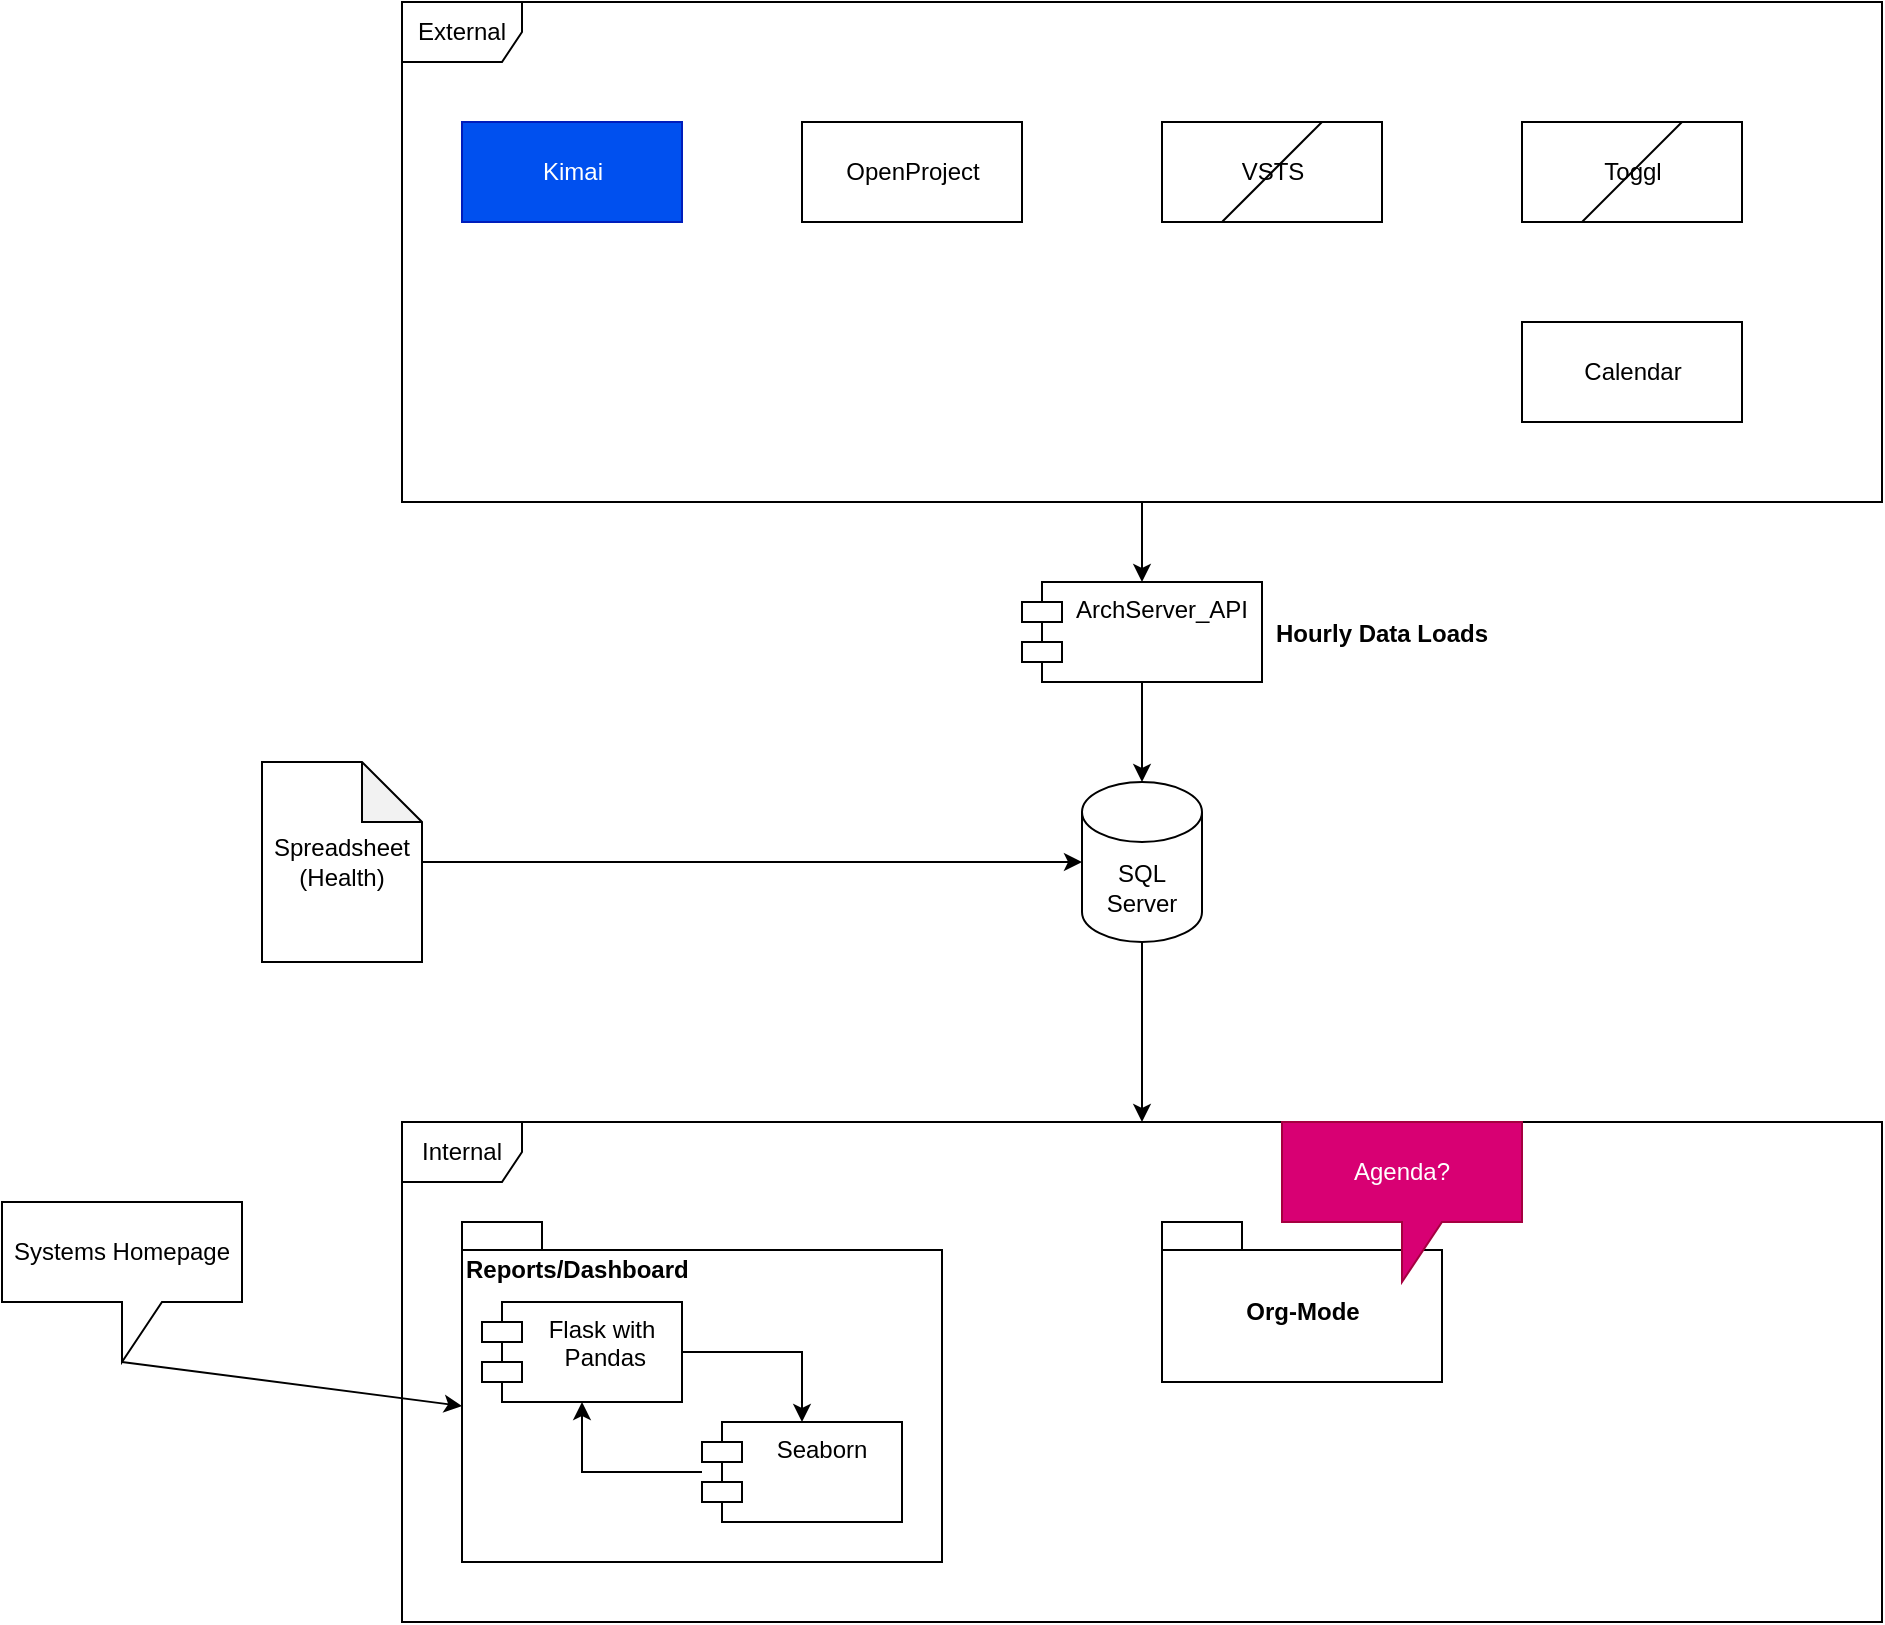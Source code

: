 <mxfile version="14.5.1" type="device"><diagram id="axEpJ_KdGped2NSdyggn" name="Overall System"><mxGraphModel dx="2268" dy="845" grid="1" gridSize="10" guides="1" tooltips="1" connect="1" arrows="1" fold="1" page="1" pageScale="1" pageWidth="850" pageHeight="1100" math="0" shadow="0"><root><mxCell id="0"/><mxCell id="1" parent="0"/><mxCell id="dQ4BIGyPFAXHV9rwlkeu-21" value="ArchServer_API" style="shape=module;align=left;spacingLeft=20;align=center;verticalAlign=top;" vertex="1" parent="1"><mxGeometry x="340" y="350" width="120" height="50" as="geometry"/></mxCell><mxCell id="dQ4BIGyPFAXHV9rwlkeu-22" style="edgeStyle=orthogonalEdgeStyle;rounded=0;orthogonalLoop=1;jettySize=auto;html=1;entryX=0.5;entryY=0;entryDx=0;entryDy=0;" edge="1" parent="1" source="dQ4BIGyPFAXHV9rwlkeu-1" target="dQ4BIGyPFAXHV9rwlkeu-21"><mxGeometry relative="1" as="geometry"/></mxCell><mxCell id="dQ4BIGyPFAXHV9rwlkeu-1" value="External" style="shape=umlFrame;whiteSpace=wrap;html=1;" vertex="1" parent="1"><mxGeometry x="30" y="60" width="740" height="250" as="geometry"/></mxCell><mxCell id="dQ4BIGyPFAXHV9rwlkeu-10" style="edgeStyle=orthogonalEdgeStyle;rounded=0;orthogonalLoop=1;jettySize=auto;html=1;" edge="1" parent="1" source="dQ4BIGyPFAXHV9rwlkeu-2" target="dQ4BIGyPFAXHV9rwlkeu-9"><mxGeometry relative="1" as="geometry"/></mxCell><mxCell id="dQ4BIGyPFAXHV9rwlkeu-2" value="SQL Server" style="shape=cylinder3;whiteSpace=wrap;html=1;boundedLbl=1;backgroundOutline=1;size=15;" vertex="1" parent="1"><mxGeometry x="370" y="450" width="60" height="80" as="geometry"/></mxCell><mxCell id="dQ4BIGyPFAXHV9rwlkeu-3" value="Kimai" style="html=1;fillColor=#0050ef;strokeColor=#001DBC;fontColor=#ffffff;" vertex="1" parent="1"><mxGeometry x="60" y="120" width="110" height="50" as="geometry"/></mxCell><mxCell id="dQ4BIGyPFAXHV9rwlkeu-4" value="OpenProject" style="html=1;" vertex="1" parent="1"><mxGeometry x="230" y="120" width="110" height="50" as="geometry"/></mxCell><mxCell id="dQ4BIGyPFAXHV9rwlkeu-5" value="VSTS" style="html=1;" vertex="1" parent="1"><mxGeometry x="410" y="120" width="110" height="50" as="geometry"/></mxCell><mxCell id="dQ4BIGyPFAXHV9rwlkeu-6" value="Toggl" style="html=1;" vertex="1" parent="1"><mxGeometry x="590" y="120" width="110" height="50" as="geometry"/></mxCell><mxCell id="dQ4BIGyPFAXHV9rwlkeu-8" value="Hourly Data Loads" style="text;align=center;fontStyle=1;verticalAlign=middle;spacingLeft=3;spacingRight=3;strokeColor=none;rotatable=0;points=[[0,0.5],[1,0.5]];portConstraint=eastwest;" vertex="1" parent="1"><mxGeometry x="480" y="362" width="80" height="26" as="geometry"/></mxCell><mxCell id="dQ4BIGyPFAXHV9rwlkeu-9" value="Internal" style="shape=umlFrame;whiteSpace=wrap;html=1;" vertex="1" parent="1"><mxGeometry x="30" y="620" width="740" height="250" as="geometry"/></mxCell><mxCell id="dQ4BIGyPFAXHV9rwlkeu-12" value="Calendar" style="html=1;" vertex="1" parent="1"><mxGeometry x="590" y="220" width="110" height="50" as="geometry"/></mxCell><mxCell id="dQ4BIGyPFAXHV9rwlkeu-13" value="" style="endArrow=none;html=1;" edge="1" parent="1"><mxGeometry width="50" height="50" relative="1" as="geometry"><mxPoint x="440" y="170" as="sourcePoint"/><mxPoint x="490" y="120" as="targetPoint"/></mxGeometry></mxCell><mxCell id="dQ4BIGyPFAXHV9rwlkeu-14" value="" style="endArrow=none;html=1;" edge="1" parent="1"><mxGeometry width="50" height="50" relative="1" as="geometry"><mxPoint x="620" y="170" as="sourcePoint"/><mxPoint x="670" y="120" as="targetPoint"/></mxGeometry></mxCell><mxCell id="dQ4BIGyPFAXHV9rwlkeu-15" value="Org-Mode" style="shape=folder;fontStyle=1;spacingTop=10;tabWidth=40;tabHeight=14;tabPosition=left;html=1;" vertex="1" parent="1"><mxGeometry x="410" y="670" width="140" height="80" as="geometry"/></mxCell><mxCell id="dQ4BIGyPFAXHV9rwlkeu-16" value="Reports/Dashboard" style="shape=folder;fontStyle=1;spacingTop=10;tabWidth=40;tabHeight=14;tabPosition=left;html=1;align=left;verticalAlign=top;" vertex="1" parent="1"><mxGeometry x="60" y="670" width="240" height="170" as="geometry"/></mxCell><mxCell id="dQ4BIGyPFAXHV9rwlkeu-17" value="Agenda?" style="shape=callout;whiteSpace=wrap;html=1;perimeter=calloutPerimeter;fillColor=#d80073;strokeColor=#A50040;fontColor=#ffffff;" vertex="1" parent="1"><mxGeometry x="470" y="620" width="120" height="80" as="geometry"/></mxCell><mxCell id="dQ4BIGyPFAXHV9rwlkeu-20" style="edgeStyle=orthogonalEdgeStyle;rounded=0;orthogonalLoop=1;jettySize=auto;html=1;entryX=0;entryY=0.5;entryDx=0;entryDy=0;entryPerimeter=0;" edge="1" parent="1" source="dQ4BIGyPFAXHV9rwlkeu-19" target="dQ4BIGyPFAXHV9rwlkeu-2"><mxGeometry relative="1" as="geometry"/></mxCell><mxCell id="dQ4BIGyPFAXHV9rwlkeu-19" value="Spreadsheet&lt;br&gt;(Health)" style="shape=note;whiteSpace=wrap;html=1;backgroundOutline=1;darkOpacity=0.05;align=center;" vertex="1" parent="1"><mxGeometry x="-40" y="440" width="80" height="100" as="geometry"/></mxCell><mxCell id="dQ4BIGyPFAXHV9rwlkeu-23" style="edgeStyle=orthogonalEdgeStyle;rounded=0;orthogonalLoop=1;jettySize=auto;html=1;entryX=0.5;entryY=0;entryDx=0;entryDy=0;entryPerimeter=0;" edge="1" parent="1" source="dQ4BIGyPFAXHV9rwlkeu-21" target="dQ4BIGyPFAXHV9rwlkeu-2"><mxGeometry relative="1" as="geometry"/></mxCell><mxCell id="dQ4BIGyPFAXHV9rwlkeu-26" style="edgeStyle=orthogonalEdgeStyle;rounded=0;orthogonalLoop=1;jettySize=auto;html=1;" edge="1" parent="1" source="dQ4BIGyPFAXHV9rwlkeu-24" target="dQ4BIGyPFAXHV9rwlkeu-25"><mxGeometry relative="1" as="geometry"/></mxCell><mxCell id="dQ4BIGyPFAXHV9rwlkeu-24" value="Flask with&#10; Pandas" style="shape=module;align=left;spacingLeft=20;align=center;verticalAlign=top;" vertex="1" parent="1"><mxGeometry x="70" y="710" width="100" height="50" as="geometry"/></mxCell><mxCell id="dQ4BIGyPFAXHV9rwlkeu-27" style="edgeStyle=orthogonalEdgeStyle;rounded=0;orthogonalLoop=1;jettySize=auto;html=1;entryX=0.5;entryY=1;entryDx=0;entryDy=0;" edge="1" parent="1" source="dQ4BIGyPFAXHV9rwlkeu-25" target="dQ4BIGyPFAXHV9rwlkeu-24"><mxGeometry relative="1" as="geometry"/></mxCell><mxCell id="dQ4BIGyPFAXHV9rwlkeu-25" value="Seaborn" style="shape=module;align=left;spacingLeft=20;align=center;verticalAlign=top;" vertex="1" parent="1"><mxGeometry x="180" y="770" width="100" height="50" as="geometry"/></mxCell><mxCell id="dQ4BIGyPFAXHV9rwlkeu-28" value="" style="endArrow=classic;html=1;entryX=0;entryY=0;entryDx=0;entryDy=92;entryPerimeter=0;" edge="1" parent="1" target="dQ4BIGyPFAXHV9rwlkeu-16"><mxGeometry width="50" height="50" relative="1" as="geometry"><mxPoint x="-110" y="740" as="sourcePoint"/><mxPoint x="-60" y="730" as="targetPoint"/></mxGeometry></mxCell><mxCell id="dQ4BIGyPFAXHV9rwlkeu-29" value="Systems Homepage" style="shape=callout;whiteSpace=wrap;html=1;perimeter=calloutPerimeter;align=center;" vertex="1" parent="1"><mxGeometry x="-170" y="660" width="120" height="80" as="geometry"/></mxCell></root></mxGraphModel></diagram></mxfile>